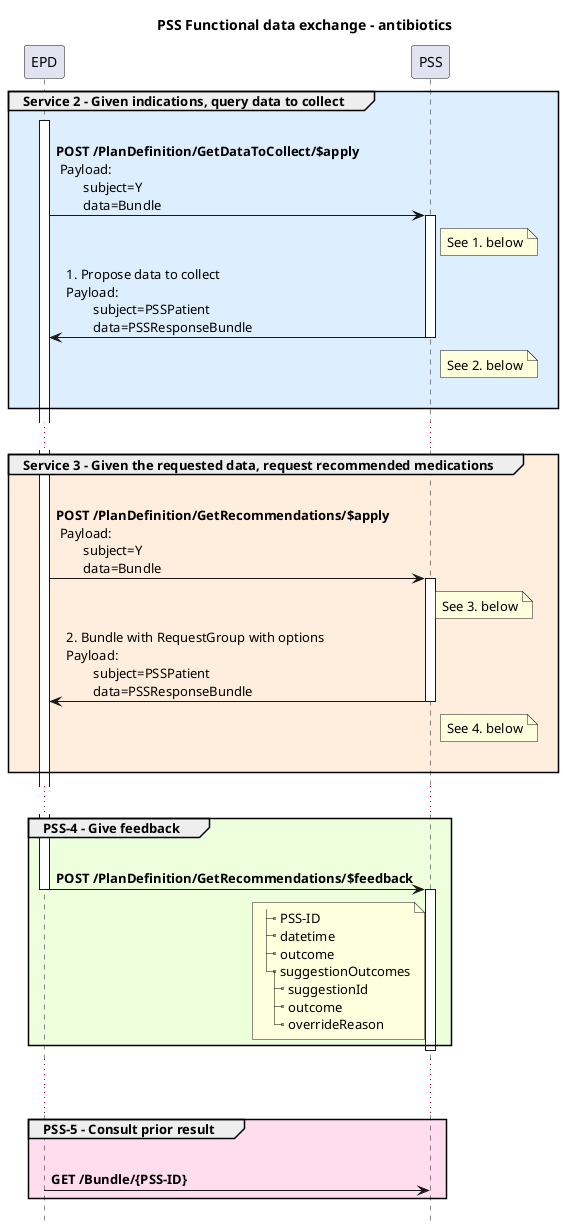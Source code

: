 @startuml
!pragma teoz true
Title PSS Functional data exchange - antibiotics
hide footbox


group #def Service 2 - Given indications, query data to collect
        Activate EPD
        EPD -> PSS : \n**POST /PlanDefinition/GetDataToCollect/$apply**\n Payload:\n        subject=Y\n        data=Bundle
        Activate PSS
        note right of PSS
See 1. below
        end note

        PSS -> EPD: 1. Propose data to collect\nPayload:\n        subject=PSSPatient\n        data=PSSResponseBundle
        note right of PSS
See 2. below
        end note
        deactivate PSS
        |||
end
...
group #fed Service 3 - Given the requested data, request recommended medications
        EPD -> PSS : \n**POST /PlanDefinition/GetRecommendations/$apply**\n Payload:\n        subject=Y\n        data=Bundle
        note right of PSS
See 3. below
        end note
        activate PSS
        PSS -> EPD: 2. Bundle with RequestGroup with options\nPayload:\n        subject=PSSPatient\n        data=PSSResponseBundle
        note right of PSS
See 4. below
        end note
        deactivate PSS
        |||

end
...
group #efd PSS-4 - Give feedback
        EPD -> PSS : \n**POST /PlanDefinition/GetRecommendations/$feedback**
'        activate EPD
        note left of PSS
|_ PSS-ID
|_ datetime
|_ outcome
|_ suggestionOutcomes
  |_ suggestionId
  |_ outcome
  |_ overrideReason
        end note
        deactivate EPD
        activate PSS
        deactivate PSS
end
...
...
group #fde PSS-5 - Consult prior result
EPD -> PSS : \n**GET /Bundle/{PSS-ID}**
'        activate EPD

@enduml
